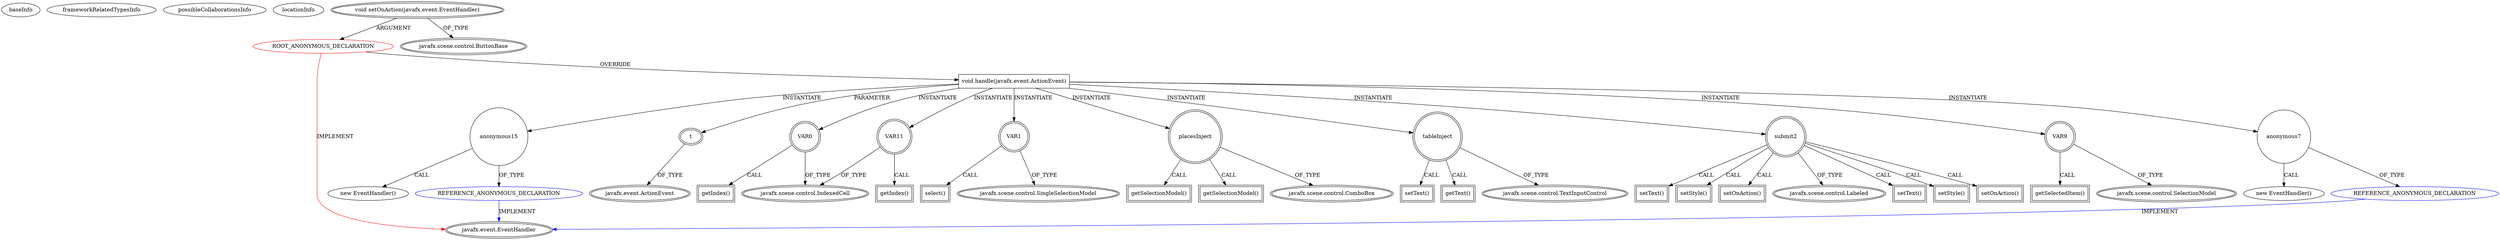 digraph {
baseInfo[graphId=2193,category="extension_graph",isAnonymous=true,possibleRelation=true]
frameworkRelatedTypesInfo[0="javafx.event.EventHandler"]
possibleCollaborationsInfo[0="2193~OVERRIDING_METHOD_DECLARATION-INSTANTIATION-~javafx.event.EventHandler ~javafx.event.EventHandler ~true~true"]
locationInfo[projectName="bjornbil-reservatie",filePath="/bjornbil-reservatie/reservatie-master/ReservatieKommaFinal/src/be/khleuven/bjornbillen/controller/MainController.java",contextSignature="void UpdateTableCell()",graphId="2193"]
0[label="ROOT_ANONYMOUS_DECLARATION",vertexType="ROOT_ANONYMOUS_DECLARATION",isFrameworkType=false,color=red]
1[label="javafx.event.EventHandler",vertexType="FRAMEWORK_INTERFACE_TYPE",isFrameworkType=true,peripheries=2]
2[label="void setOnAction(javafx.event.EventHandler)",vertexType="OUTSIDE_CALL",isFrameworkType=true,peripheries=2]
3[label="javafx.scene.control.ButtonBase",vertexType="FRAMEWORK_CLASS_TYPE",isFrameworkType=true,peripheries=2]
4[label="void handle(javafx.event.ActionEvent)",vertexType="OVERRIDING_METHOD_DECLARATION",isFrameworkType=false,shape=box]
5[label="t",vertexType="PARAMETER_DECLARATION",isFrameworkType=true,peripheries=2]
6[label="javafx.event.ActionEvent",vertexType="FRAMEWORK_CLASS_TYPE",isFrameworkType=true,peripheries=2]
7[label="VAR0",vertexType="VARIABLE_EXPRESION",isFrameworkType=true,peripheries=2,shape=circle]
9[label="javafx.scene.control.IndexedCell",vertexType="FRAMEWORK_CLASS_TYPE",isFrameworkType=true,peripheries=2]
8[label="getIndex()",vertexType="INSIDE_CALL",isFrameworkType=true,peripheries=2,shape=box]
10[label="VAR1",vertexType="VARIABLE_EXPRESION",isFrameworkType=true,peripheries=2,shape=circle]
12[label="javafx.scene.control.SingleSelectionModel",vertexType="FRAMEWORK_CLASS_TYPE",isFrameworkType=true,peripheries=2]
11[label="select()",vertexType="INSIDE_CALL",isFrameworkType=true,peripheries=2,shape=box]
13[label="placesInject",vertexType="VARIABLE_EXPRESION",isFrameworkType=true,peripheries=2,shape=circle]
15[label="javafx.scene.control.ComboBox",vertexType="FRAMEWORK_CLASS_TYPE",isFrameworkType=true,peripheries=2]
14[label="getSelectionModel()",vertexType="INSIDE_CALL",isFrameworkType=true,peripheries=2,shape=box]
16[label="tableInject",vertexType="VARIABLE_EXPRESION",isFrameworkType=true,peripheries=2,shape=circle]
18[label="javafx.scene.control.TextInputControl",vertexType="FRAMEWORK_CLASS_TYPE",isFrameworkType=true,peripheries=2]
17[label="setText()",vertexType="INSIDE_CALL",isFrameworkType=true,peripheries=2,shape=box]
19[label="submit2",vertexType="VARIABLE_EXPRESION",isFrameworkType=true,peripheries=2,shape=circle]
21[label="javafx.scene.control.Labeled",vertexType="FRAMEWORK_CLASS_TYPE",isFrameworkType=true,peripheries=2]
20[label="setText()",vertexType="INSIDE_CALL",isFrameworkType=true,peripheries=2,shape=box]
23[label="setStyle()",vertexType="INSIDE_CALL",isFrameworkType=true,peripheries=2,shape=box]
25[label="setOnAction()",vertexType="INSIDE_CALL",isFrameworkType=true,peripheries=2,shape=box]
27[label="anonymous7",vertexType="VARIABLE_EXPRESION",isFrameworkType=false,shape=circle]
28[label="REFERENCE_ANONYMOUS_DECLARATION",vertexType="REFERENCE_ANONYMOUS_DECLARATION",isFrameworkType=false,color=blue]
26[label="new EventHandler()",vertexType="CONSTRUCTOR_CALL",isFrameworkType=false]
31[label="getText()",vertexType="INSIDE_CALL",isFrameworkType=true,peripheries=2,shape=box]
32[label="VAR9",vertexType="VARIABLE_EXPRESION",isFrameworkType=true,peripheries=2,shape=circle]
34[label="javafx.scene.control.SelectionModel",vertexType="FRAMEWORK_CLASS_TYPE",isFrameworkType=true,peripheries=2]
33[label="getSelectedItem()",vertexType="INSIDE_CALL",isFrameworkType=true,peripheries=2,shape=box]
36[label="getSelectionModel()",vertexType="INSIDE_CALL",isFrameworkType=true,peripheries=2,shape=box]
37[label="VAR11",vertexType="VARIABLE_EXPRESION",isFrameworkType=true,peripheries=2,shape=circle]
38[label="getIndex()",vertexType="INSIDE_CALL",isFrameworkType=true,peripheries=2,shape=box]
41[label="setText()",vertexType="INSIDE_CALL",isFrameworkType=true,peripheries=2,shape=box]
43[label="setStyle()",vertexType="INSIDE_CALL",isFrameworkType=true,peripheries=2,shape=box]
45[label="setOnAction()",vertexType="INSIDE_CALL",isFrameworkType=true,peripheries=2,shape=box]
47[label="anonymous15",vertexType="VARIABLE_EXPRESION",isFrameworkType=false,shape=circle]
48[label="REFERENCE_ANONYMOUS_DECLARATION",vertexType="REFERENCE_ANONYMOUS_DECLARATION",isFrameworkType=false,color=blue]
46[label="new EventHandler()",vertexType="CONSTRUCTOR_CALL",isFrameworkType=false]
0->1[label="IMPLEMENT",color=red]
2->0[label="ARGUMENT"]
2->3[label="OF_TYPE"]
0->4[label="OVERRIDE"]
5->6[label="OF_TYPE"]
4->5[label="PARAMETER"]
4->7[label="INSTANTIATE"]
7->9[label="OF_TYPE"]
7->8[label="CALL"]
4->10[label="INSTANTIATE"]
10->12[label="OF_TYPE"]
10->11[label="CALL"]
4->13[label="INSTANTIATE"]
13->15[label="OF_TYPE"]
13->14[label="CALL"]
4->16[label="INSTANTIATE"]
16->18[label="OF_TYPE"]
16->17[label="CALL"]
4->19[label="INSTANTIATE"]
19->21[label="OF_TYPE"]
19->20[label="CALL"]
19->23[label="CALL"]
19->25[label="CALL"]
4->27[label="INSTANTIATE"]
28->1[label="IMPLEMENT",color=blue]
27->28[label="OF_TYPE"]
27->26[label="CALL"]
16->31[label="CALL"]
4->32[label="INSTANTIATE"]
32->34[label="OF_TYPE"]
32->33[label="CALL"]
13->36[label="CALL"]
4->37[label="INSTANTIATE"]
37->9[label="OF_TYPE"]
37->38[label="CALL"]
19->41[label="CALL"]
19->43[label="CALL"]
19->45[label="CALL"]
4->47[label="INSTANTIATE"]
48->1[label="IMPLEMENT",color=blue]
47->48[label="OF_TYPE"]
47->46[label="CALL"]
}
